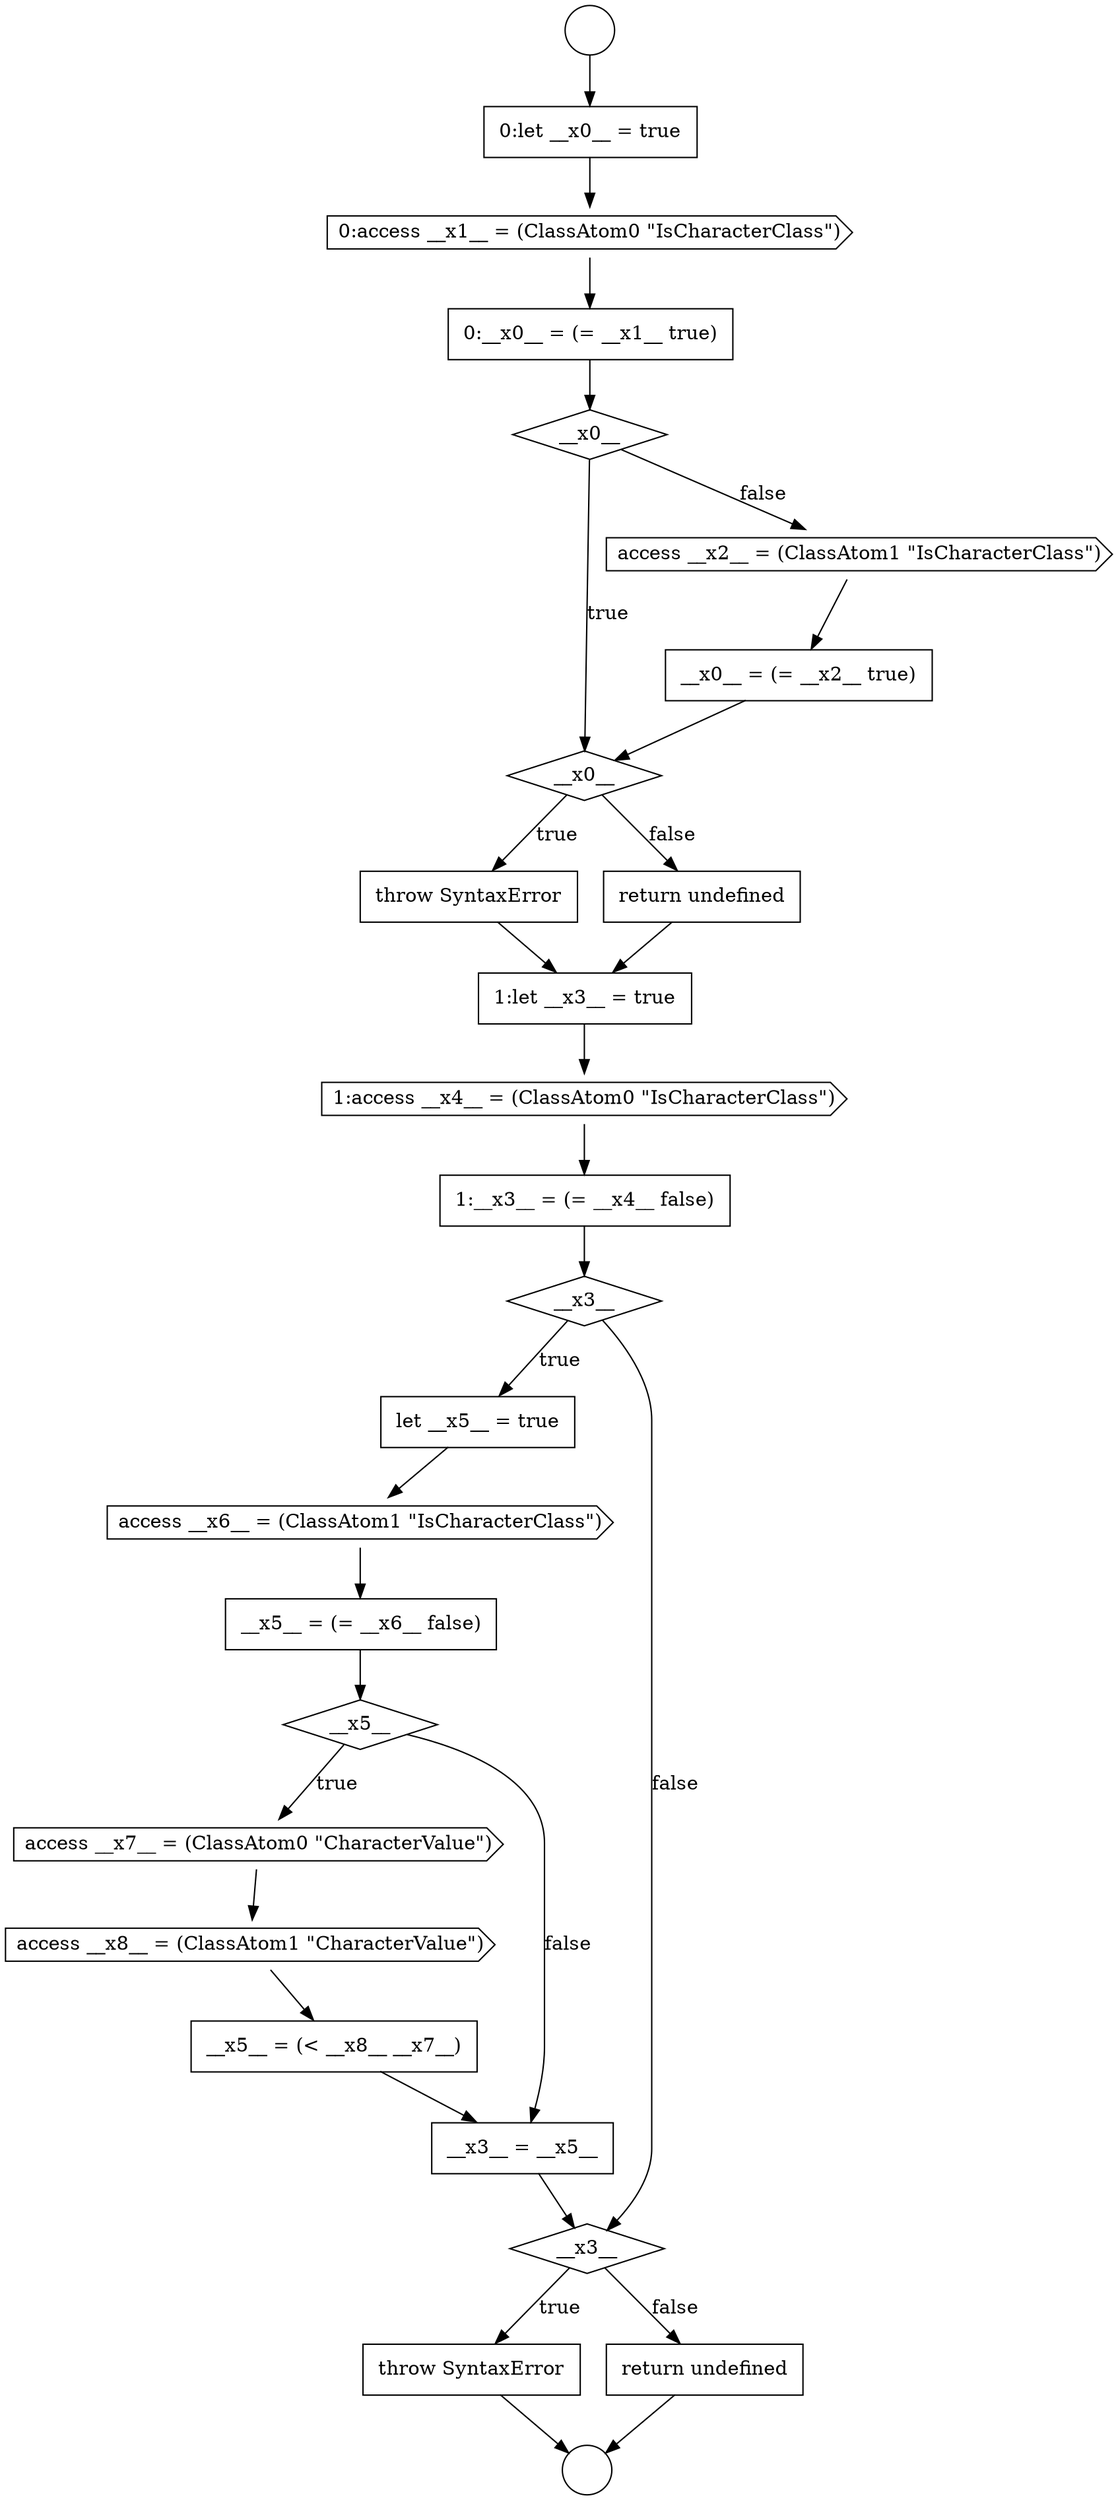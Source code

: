 digraph {
  node19804 [shape=cds, label=<<font color="black">access __x6__ = (ClassAtom1 &quot;IsCharacterClass&quot;)</font>> color="black" fillcolor="white" style=filled]
  node19799 [shape=none, margin=0, label=<<font color="black">
    <table border="0" cellborder="1" cellspacing="0" cellpadding="10">
      <tr><td align="left">1:let __x3__ = true</td></tr>
    </table>
  </font>> color="black" fillcolor="white" style=filled]
  node19795 [shape=none, margin=0, label=<<font color="black">
    <table border="0" cellborder="1" cellspacing="0" cellpadding="10">
      <tr><td align="left">__x0__ = (= __x2__ true)</td></tr>
    </table>
  </font>> color="black" fillcolor="white" style=filled]
  node19808 [shape=cds, label=<<font color="black">access __x8__ = (ClassAtom1 &quot;CharacterValue&quot;)</font>> color="black" fillcolor="white" style=filled]
  node19812 [shape=none, margin=0, label=<<font color="black">
    <table border="0" cellborder="1" cellspacing="0" cellpadding="10">
      <tr><td align="left">throw SyntaxError</td></tr>
    </table>
  </font>> color="black" fillcolor="white" style=filled]
  node19800 [shape=cds, label=<<font color="black">1:access __x4__ = (ClassAtom0 &quot;IsCharacterClass&quot;)</font>> color="black" fillcolor="white" style=filled]
  node19796 [shape=diamond, label=<<font color="black">__x0__</font>> color="black" fillcolor="white" style=filled]
  node19790 [shape=none, margin=0, label=<<font color="black">
    <table border="0" cellborder="1" cellspacing="0" cellpadding="10">
      <tr><td align="left">0:let __x0__ = true</td></tr>
    </table>
  </font>> color="black" fillcolor="white" style=filled]
  node19797 [shape=none, margin=0, label=<<font color="black">
    <table border="0" cellborder="1" cellspacing="0" cellpadding="10">
      <tr><td align="left">throw SyntaxError</td></tr>
    </table>
  </font>> color="black" fillcolor="white" style=filled]
  node19802 [shape=diamond, label=<<font color="black">__x3__</font>> color="black" fillcolor="white" style=filled]
  node19798 [shape=none, margin=0, label=<<font color="black">
    <table border="0" cellborder="1" cellspacing="0" cellpadding="10">
      <tr><td align="left">return undefined</td></tr>
    </table>
  </font>> color="black" fillcolor="white" style=filled]
  node19801 [shape=none, margin=0, label=<<font color="black">
    <table border="0" cellborder="1" cellspacing="0" cellpadding="10">
      <tr><td align="left">1:__x3__ = (= __x4__ false)</td></tr>
    </table>
  </font>> color="black" fillcolor="white" style=filled]
  node19805 [shape=none, margin=0, label=<<font color="black">
    <table border="0" cellborder="1" cellspacing="0" cellpadding="10">
      <tr><td align="left">__x5__ = (= __x6__ false)</td></tr>
    </table>
  </font>> color="black" fillcolor="white" style=filled]
  node19794 [shape=cds, label=<<font color="black">access __x2__ = (ClassAtom1 &quot;IsCharacterClass&quot;)</font>> color="black" fillcolor="white" style=filled]
  node19803 [shape=none, margin=0, label=<<font color="black">
    <table border="0" cellborder="1" cellspacing="0" cellpadding="10">
      <tr><td align="left">let __x5__ = true</td></tr>
    </table>
  </font>> color="black" fillcolor="white" style=filled]
  node19813 [shape=none, margin=0, label=<<font color="black">
    <table border="0" cellborder="1" cellspacing="0" cellpadding="10">
      <tr><td align="left">return undefined</td></tr>
    </table>
  </font>> color="black" fillcolor="white" style=filled]
  node19807 [shape=cds, label=<<font color="black">access __x7__ = (ClassAtom0 &quot;CharacterValue&quot;)</font>> color="black" fillcolor="white" style=filled]
  node19809 [shape=none, margin=0, label=<<font color="black">
    <table border="0" cellborder="1" cellspacing="0" cellpadding="10">
      <tr><td align="left">__x5__ = (&lt; __x8__ __x7__)</td></tr>
    </table>
  </font>> color="black" fillcolor="white" style=filled]
  node19806 [shape=diamond, label=<<font color="black">__x5__</font>> color="black" fillcolor="white" style=filled]
  node19789 [shape=circle label=" " color="black" fillcolor="white" style=filled]
  node19793 [shape=diamond, label=<<font color="black">__x0__</font>> color="black" fillcolor="white" style=filled]
  node19810 [shape=none, margin=0, label=<<font color="black">
    <table border="0" cellborder="1" cellspacing="0" cellpadding="10">
      <tr><td align="left">__x3__ = __x5__</td></tr>
    </table>
  </font>> color="black" fillcolor="white" style=filled]
  node19788 [shape=circle label=" " color="black" fillcolor="white" style=filled]
  node19791 [shape=cds, label=<<font color="black">0:access __x1__ = (ClassAtom0 &quot;IsCharacterClass&quot;)</font>> color="black" fillcolor="white" style=filled]
  node19792 [shape=none, margin=0, label=<<font color="black">
    <table border="0" cellborder="1" cellspacing="0" cellpadding="10">
      <tr><td align="left">0:__x0__ = (= __x1__ true)</td></tr>
    </table>
  </font>> color="black" fillcolor="white" style=filled]
  node19811 [shape=diamond, label=<<font color="black">__x3__</font>> color="black" fillcolor="white" style=filled]
  node19812 -> node19789 [ color="black"]
  node19813 -> node19789 [ color="black"]
  node19803 -> node19804 [ color="black"]
  node19808 -> node19809 [ color="black"]
  node19806 -> node19807 [label=<<font color="black">true</font>> color="black"]
  node19806 -> node19810 [label=<<font color="black">false</font>> color="black"]
  node19807 -> node19808 [ color="black"]
  node19794 -> node19795 [ color="black"]
  node19796 -> node19797 [label=<<font color="black">true</font>> color="black"]
  node19796 -> node19798 [label=<<font color="black">false</font>> color="black"]
  node19802 -> node19803 [label=<<font color="black">true</font>> color="black"]
  node19802 -> node19811 [label=<<font color="black">false</font>> color="black"]
  node19811 -> node19812 [label=<<font color="black">true</font>> color="black"]
  node19811 -> node19813 [label=<<font color="black">false</font>> color="black"]
  node19792 -> node19793 [ color="black"]
  node19798 -> node19799 [ color="black"]
  node19805 -> node19806 [ color="black"]
  node19804 -> node19805 [ color="black"]
  node19790 -> node19791 [ color="black"]
  node19809 -> node19810 [ color="black"]
  node19800 -> node19801 [ color="black"]
  node19797 -> node19799 [ color="black"]
  node19795 -> node19796 [ color="black"]
  node19793 -> node19796 [label=<<font color="black">true</font>> color="black"]
  node19793 -> node19794 [label=<<font color="black">false</font>> color="black"]
  node19788 -> node19790 [ color="black"]
  node19791 -> node19792 [ color="black"]
  node19810 -> node19811 [ color="black"]
  node19799 -> node19800 [ color="black"]
  node19801 -> node19802 [ color="black"]
}

